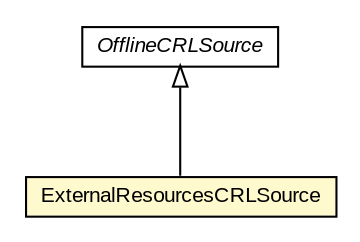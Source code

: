 #!/usr/local/bin/dot
#
# Class diagram 
# Generated by UMLGraph version R5_6-24-gf6e263 (http://www.umlgraph.org/)
#

digraph G {
	edge [fontname="arial",fontsize=10,labelfontname="arial",labelfontsize=10];
	node [fontname="arial",fontsize=10,shape=plaintext];
	nodesep=0.25;
	ranksep=0.5;
	// eu.europa.esig.dss.x509.crl.OfflineCRLSource
	c356577 [label=<<table title="eu.europa.esig.dss.x509.crl.OfflineCRLSource" border="0" cellborder="1" cellspacing="0" cellpadding="2" port="p" href="./OfflineCRLSource.html">
		<tr><td><table border="0" cellspacing="0" cellpadding="1">
<tr><td align="center" balign="center"><font face="arial italic"> OfflineCRLSource </font></td></tr>
		</table></td></tr>
		</table>>, URL="./OfflineCRLSource.html", fontname="arial", fontcolor="black", fontsize=10.0];
	// eu.europa.esig.dss.x509.crl.ExternalResourcesCRLSource
	c356579 [label=<<table title="eu.europa.esig.dss.x509.crl.ExternalResourcesCRLSource" border="0" cellborder="1" cellspacing="0" cellpadding="2" port="p" bgcolor="lemonChiffon" href="./ExternalResourcesCRLSource.html">
		<tr><td><table border="0" cellspacing="0" cellpadding="1">
<tr><td align="center" balign="center"> ExternalResourcesCRLSource </td></tr>
		</table></td></tr>
		</table>>, URL="./ExternalResourcesCRLSource.html", fontname="arial", fontcolor="black", fontsize=10.0];
	//eu.europa.esig.dss.x509.crl.ExternalResourcesCRLSource extends eu.europa.esig.dss.x509.crl.OfflineCRLSource
	c356577:p -> c356579:p [dir=back,arrowtail=empty];
}

